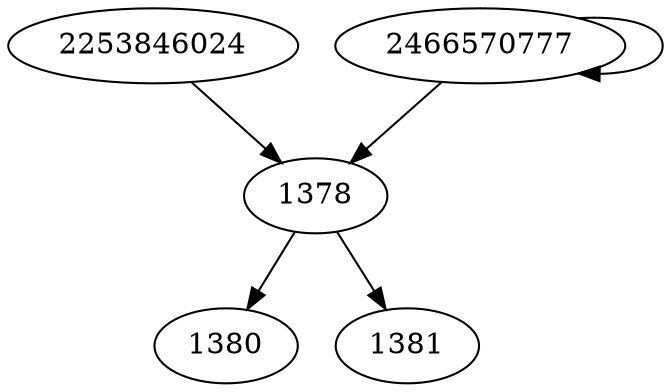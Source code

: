 digraph  {
1378;
1380;
1381;
2253846024;
2466570777;
1378 -> 1380;
1378 -> 1381;
2253846024 -> 1378;
2466570777 -> 1378;
2466570777 -> 2466570777;
}
